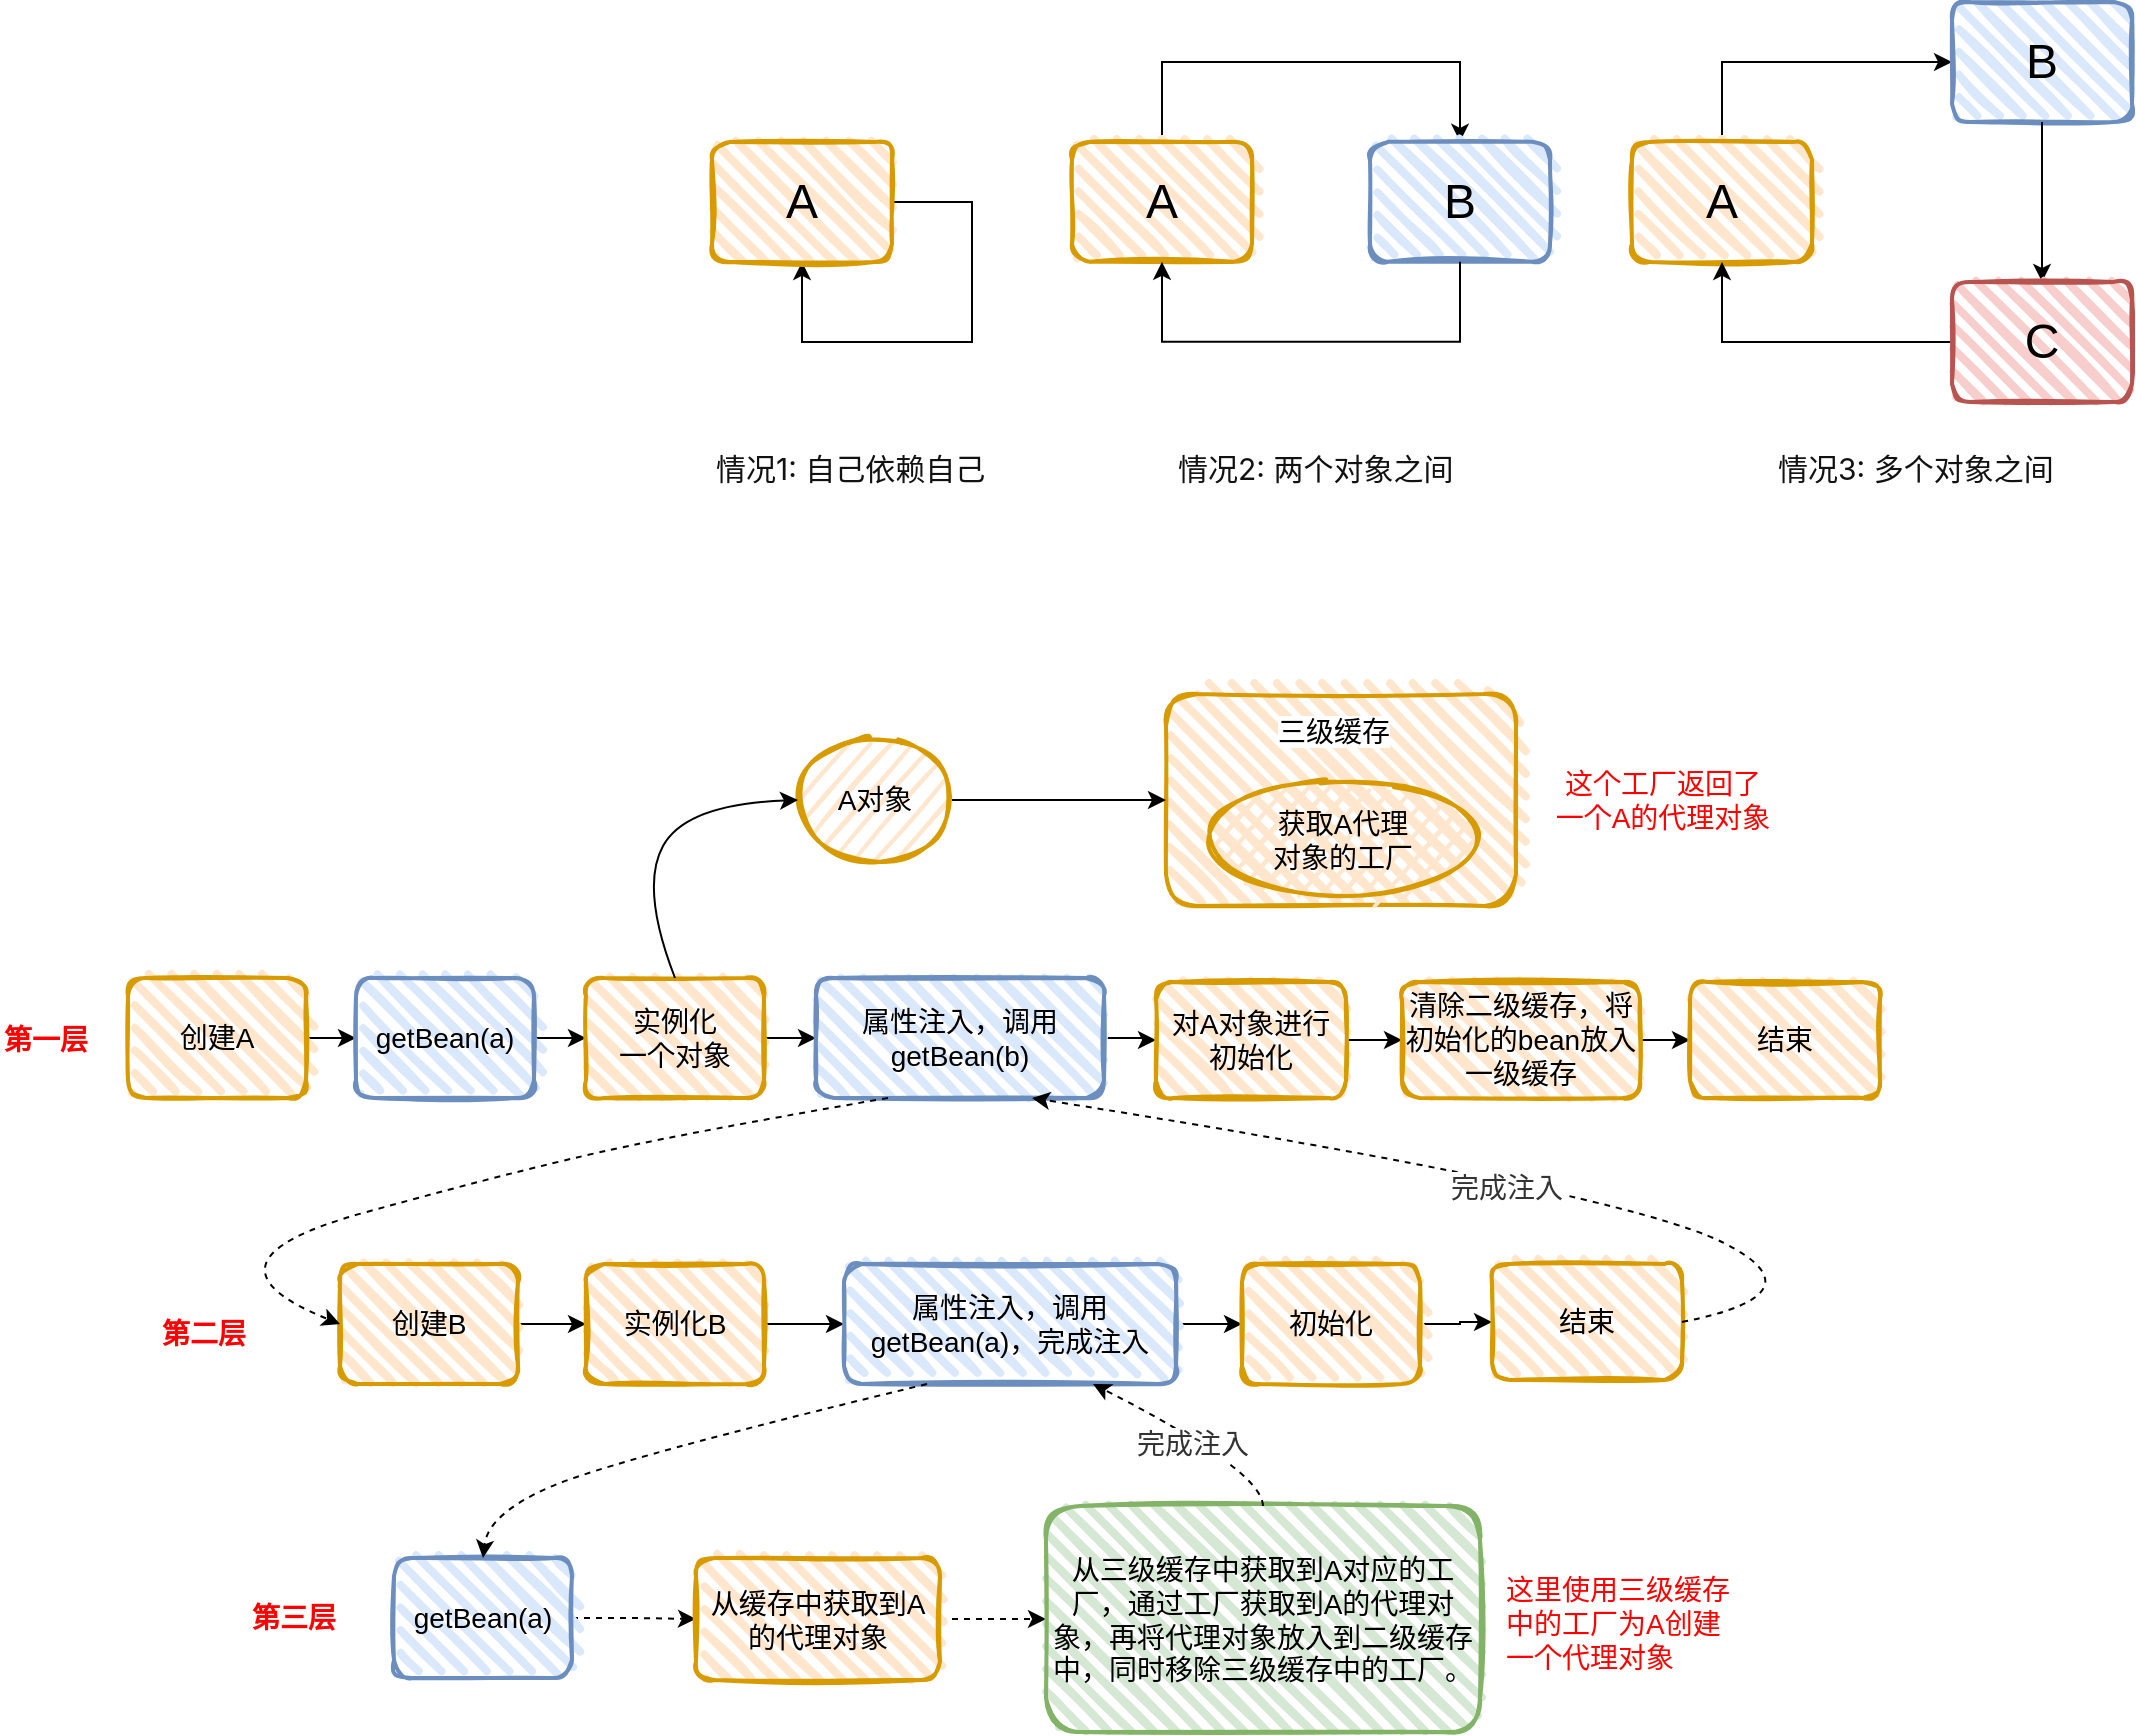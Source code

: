 <mxfile version="20.2.3" type="github">
  <diagram id="PN2r7i_gPheXsa0iSZiF" name="第 1 页">
    <mxGraphModel dx="1758" dy="732" grid="0" gridSize="10" guides="1" tooltips="1" connect="1" arrows="1" fold="1" page="0" pageScale="1" pageWidth="827" pageHeight="1169" math="0" shadow="0">
      <root>
        <mxCell id="0" />
        <mxCell id="1" parent="0" />
        <mxCell id="Nwbhyj16qawaemDovWx5-5" style="edgeStyle=orthogonalEdgeStyle;rounded=0;orthogonalLoop=1;jettySize=auto;html=1;fontSize=24;exitX=0.5;exitY=0;exitDx=0;exitDy=0;entryX=0.5;entryY=0;entryDx=0;entryDy=0;strokeWidth=1;" edge="1" parent="1" source="Nwbhyj16qawaemDovWx5-2" target="Nwbhyj16qawaemDovWx5-4">
          <mxGeometry relative="1" as="geometry">
            <mxPoint x="489" y="120.92" as="targetPoint" />
            <Array as="points">
              <mxPoint x="284" y="81" />
              <mxPoint x="433" y="81" />
            </Array>
          </mxGeometry>
        </mxCell>
        <mxCell id="Nwbhyj16qawaemDovWx5-2" value="&lt;font style=&quot;font-size: 24px;&quot;&gt;A&lt;/font&gt;" style="rounded=1;whiteSpace=wrap;html=1;strokeWidth=2;fillWeight=4;hachureGap=8;hachureAngle=45;fillColor=#ffe6cc;sketch=1;strokeColor=#d79b00;" vertex="1" parent="1">
          <mxGeometry x="239" y="120.92" width="90" height="60" as="geometry" />
        </mxCell>
        <mxCell id="Nwbhyj16qawaemDovWx5-4" value="&lt;font style=&quot;font-size: 24px;&quot;&gt;B&lt;/font&gt;" style="rounded=1;whiteSpace=wrap;html=1;strokeWidth=2;fillWeight=4;hachureGap=8;hachureAngle=45;fillColor=#dae8fc;sketch=1;strokeColor=#6c8ebf;" vertex="1" parent="1">
          <mxGeometry x="388" y="120.92" width="90" height="60" as="geometry" />
        </mxCell>
        <mxCell id="Nwbhyj16qawaemDovWx5-7" value="" style="edgeStyle=elbowEdgeStyle;elbow=vertical;endArrow=classic;html=1;rounded=0;fontSize=24;entryX=0.5;entryY=1;entryDx=0;entryDy=0;exitX=0.5;exitY=1;exitDx=0;exitDy=0;strokeWidth=1;" edge="1" parent="1" source="Nwbhyj16qawaemDovWx5-4" target="Nwbhyj16qawaemDovWx5-2">
          <mxGeometry width="50" height="50" relative="1" as="geometry">
            <mxPoint x="489" y="180.92" as="sourcePoint" />
            <mxPoint x="499" y="350.92" as="targetPoint" />
            <Array as="points">
              <mxPoint x="359" y="220.92" />
            </Array>
          </mxGeometry>
        </mxCell>
        <mxCell id="Nwbhyj16qawaemDovWx5-15" style="edgeStyle=orthogonalEdgeStyle;rounded=0;orthogonalLoop=1;jettySize=auto;html=1;fontSize=24;entryX=0.5;entryY=1;entryDx=0;entryDy=0;exitX=1;exitY=0.5;exitDx=0;exitDy=0;strokeWidth=1;" edge="1" parent="1" source="Nwbhyj16qawaemDovWx5-8" target="Nwbhyj16qawaemDovWx5-8">
          <mxGeometry relative="1" as="geometry">
            <mxPoint x="219" y="230.97" as="targetPoint" />
            <Array as="points">
              <mxPoint x="189" y="150.97" />
              <mxPoint x="189" y="220.97" />
              <mxPoint x="104" y="220.97" />
            </Array>
          </mxGeometry>
        </mxCell>
        <mxCell id="Nwbhyj16qawaemDovWx5-8" value="&lt;font style=&quot;font-size: 24px;&quot;&gt;A&lt;/font&gt;" style="rounded=1;whiteSpace=wrap;html=1;strokeWidth=2;fillWeight=4;hachureGap=8;hachureAngle=45;fillColor=#ffe6cc;sketch=1;strokeColor=#d79b00;" vertex="1" parent="1">
          <mxGeometry x="59" y="120.97" width="90" height="60" as="geometry" />
        </mxCell>
        <mxCell id="Nwbhyj16qawaemDovWx5-9" style="edgeStyle=orthogonalEdgeStyle;rounded=0;orthogonalLoop=1;jettySize=auto;html=1;fontSize=24;exitX=0.5;exitY=0;exitDx=0;exitDy=0;entryX=0;entryY=0.5;entryDx=0;entryDy=0;strokeWidth=1;" edge="1" parent="1" source="Nwbhyj16qawaemDovWx5-10" target="Nwbhyj16qawaemDovWx5-11">
          <mxGeometry relative="1" as="geometry">
            <mxPoint x="763" y="120.95" as="targetPoint" />
            <Array as="points">
              <mxPoint x="564" y="81" />
            </Array>
          </mxGeometry>
        </mxCell>
        <mxCell id="Nwbhyj16qawaemDovWx5-10" value="&lt;font style=&quot;font-size: 24px;&quot;&gt;A&lt;/font&gt;" style="rounded=1;whiteSpace=wrap;html=1;strokeWidth=2;fillWeight=4;hachureGap=8;hachureAngle=45;fillColor=#ffe6cc;sketch=1;strokeColor=#d79b00;" vertex="1" parent="1">
          <mxGeometry x="519" y="120.95" width="90" height="60" as="geometry" />
        </mxCell>
        <mxCell id="Nwbhyj16qawaemDovWx5-11" value="&lt;font style=&quot;font-size: 24px;&quot;&gt;B&lt;/font&gt;" style="rounded=1;whiteSpace=wrap;html=1;strokeWidth=2;fillWeight=4;hachureGap=8;hachureAngle=45;fillColor=#dae8fc;sketch=1;strokeColor=#6c8ebf;" vertex="1" parent="1">
          <mxGeometry x="679" y="51.0" width="90" height="60" as="geometry" />
        </mxCell>
        <mxCell id="Nwbhyj16qawaemDovWx5-12" value="" style="edgeStyle=elbowEdgeStyle;elbow=vertical;endArrow=classic;html=1;rounded=0;fontSize=24;entryX=0.5;entryY=1;entryDx=0;entryDy=0;exitX=0;exitY=0.5;exitDx=0;exitDy=0;" edge="1" parent="1" source="Nwbhyj16qawaemDovWx5-13" target="Nwbhyj16qawaemDovWx5-10">
          <mxGeometry width="50" height="50" relative="1" as="geometry">
            <mxPoint x="763" y="180.95" as="sourcePoint" />
            <mxPoint x="773" y="350.95" as="targetPoint" />
            <Array as="points">
              <mxPoint x="633" y="220.95" />
            </Array>
          </mxGeometry>
        </mxCell>
        <mxCell id="Nwbhyj16qawaemDovWx5-14" value="" style="edgeStyle=orthogonalEdgeStyle;rounded=0;orthogonalLoop=1;jettySize=auto;html=1;fontSize=24;startArrow=classic;startFill=1;endArrow=none;endFill=0;" edge="1" parent="1" source="Nwbhyj16qawaemDovWx5-13" target="Nwbhyj16qawaemDovWx5-11">
          <mxGeometry relative="1" as="geometry" />
        </mxCell>
        <mxCell id="Nwbhyj16qawaemDovWx5-13" value="&lt;font style=&quot;font-size: 24px;&quot;&gt;C&lt;/font&gt;" style="rounded=1;whiteSpace=wrap;html=1;strokeWidth=2;fillWeight=4;hachureGap=8;hachureAngle=45;fillColor=#f8cecc;sketch=1;strokeColor=#b85450;" vertex="1" parent="1">
          <mxGeometry x="679" y="190.95" width="90" height="60" as="geometry" />
        </mxCell>
        <mxCell id="Nwbhyj16qawaemDovWx5-16" value="&lt;span style=&quot;color: rgb(18, 18, 18); font-family: -apple-system, &amp;quot;system-ui&amp;quot;, &amp;quot;Helvetica Neue&amp;quot;, &amp;quot;PingFang SC&amp;quot;, &amp;quot;Microsoft YaHei&amp;quot;, &amp;quot;Source Han Sans SC&amp;quot;, &amp;quot;Noto Sans CJK SC&amp;quot;, &amp;quot;WenQuanYi Micro Hei&amp;quot;, sans-serif; font-size: 15px; font-style: normal; font-variant-ligatures: normal; font-variant-caps: normal; font-weight: 400; letter-spacing: normal; orphans: 2; text-align: start; text-indent: 0px; text-transform: none; widows: 2; word-spacing: 0px; -webkit-text-stroke-width: 0px; background-color: rgb(255, 255, 255); text-decoration-thickness: initial; text-decoration-style: initial; text-decoration-color: initial; float: none; display: inline !important;&quot;&gt;情况1: 自己依赖自己&lt;/span&gt;" style="text;whiteSpace=wrap;html=1;fontSize=24;" vertex="1" parent="1">
          <mxGeometry x="59" y="261.02" width="160" height="50" as="geometry" />
        </mxCell>
        <mxCell id="Nwbhyj16qawaemDovWx5-17" value="&lt;span style=&quot;color: rgb(18, 18, 18); font-family: -apple-system, &amp;quot;system-ui&amp;quot;, &amp;quot;Helvetica Neue&amp;quot;, &amp;quot;PingFang SC&amp;quot;, &amp;quot;Microsoft YaHei&amp;quot;, &amp;quot;Source Han Sans SC&amp;quot;, &amp;quot;Noto Sans CJK SC&amp;quot;, &amp;quot;WenQuanYi Micro Hei&amp;quot;, sans-serif; font-size: 15px; background-color: rgb(255, 255, 255);&quot;&gt;情况2:&amp;nbsp;&lt;/span&gt;&lt;span style=&quot;color: rgb(18, 18, 18); font-family: -apple-system, &amp;quot;system-ui&amp;quot;, &amp;quot;Helvetica Neue&amp;quot;, &amp;quot;PingFang SC&amp;quot;, &amp;quot;Microsoft YaHei&amp;quot;, &amp;quot;Source Han Sans SC&amp;quot;, &amp;quot;Noto Sans CJK SC&amp;quot;, &amp;quot;WenQuanYi Micro Hei&amp;quot;, sans-serif; font-size: 15px; background-color: rgb(255, 255, 255);&quot;&gt;两个对象之间&lt;/span&gt;" style="text;whiteSpace=wrap;html=1;fontSize=24;" vertex="1" parent="1">
          <mxGeometry x="290" y="261.02" width="180" height="50" as="geometry" />
        </mxCell>
        <mxCell id="Nwbhyj16qawaemDovWx5-18" value="&lt;span style=&quot;color: rgb(18, 18, 18); font-family: -apple-system, &amp;quot;system-ui&amp;quot;, &amp;quot;Helvetica Neue&amp;quot;, &amp;quot;PingFang SC&amp;quot;, &amp;quot;Microsoft YaHei&amp;quot;, &amp;quot;Source Han Sans SC&amp;quot;, &amp;quot;Noto Sans CJK SC&amp;quot;, &amp;quot;WenQuanYi Micro Hei&amp;quot;, sans-serif; font-size: 15px; background-color: rgb(255, 255, 255);&quot;&gt;情况3:&amp;nbsp;&lt;/span&gt;&lt;span style=&quot;color: rgb(18, 18, 18); font-family: -apple-system, &amp;quot;system-ui&amp;quot;, &amp;quot;Helvetica Neue&amp;quot;, &amp;quot;PingFang SC&amp;quot;, &amp;quot;Microsoft YaHei&amp;quot;, &amp;quot;Source Han Sans SC&amp;quot;, &amp;quot;Noto Sans CJK SC&amp;quot;, &amp;quot;WenQuanYi Micro Hei&amp;quot;, sans-serif; font-size: 15px; background-color: rgb(255, 255, 255);&quot;&gt;多个对象之间&lt;/span&gt;" style="text;whiteSpace=wrap;html=1;fontSize=24;" vertex="1" parent="1">
          <mxGeometry x="590" y="261.02" width="171" height="50" as="geometry" />
        </mxCell>
        <mxCell id="Nwbhyj16qawaemDovWx5-36" value="" style="edgeStyle=orthogonalEdgeStyle;rounded=0;orthogonalLoop=1;jettySize=auto;html=1;fontSize=14;startArrow=none;startFill=0;endArrow=classic;endFill=1;strokeWidth=1;" edge="1" parent="1" source="Nwbhyj16qawaemDovWx5-19" target="Nwbhyj16qawaemDovWx5-20">
          <mxGeometry relative="1" as="geometry" />
        </mxCell>
        <mxCell id="Nwbhyj16qawaemDovWx5-19" value="&lt;font style=&quot;font-size: 14px;&quot;&gt;创建A&lt;/font&gt;" style="rounded=1;whiteSpace=wrap;html=1;strokeWidth=2;fillWeight=4;hachureGap=8;hachureAngle=45;fillColor=#ffe6cc;sketch=1;strokeColor=#d79b00;" vertex="1" parent="1">
          <mxGeometry x="-233" y="539" width="89" height="60" as="geometry" />
        </mxCell>
        <mxCell id="Nwbhyj16qawaemDovWx5-37" value="" style="edgeStyle=orthogonalEdgeStyle;rounded=0;orthogonalLoop=1;jettySize=auto;html=1;fontSize=14;startArrow=none;startFill=0;endArrow=classic;endFill=1;strokeWidth=1;" edge="1" parent="1" source="Nwbhyj16qawaemDovWx5-20" target="Nwbhyj16qawaemDovWx5-21">
          <mxGeometry relative="1" as="geometry" />
        </mxCell>
        <mxCell id="Nwbhyj16qawaemDovWx5-20" value="&lt;span style=&quot;font-size: 14px;&quot;&gt;getBean(a)&lt;/span&gt;" style="rounded=1;whiteSpace=wrap;html=1;strokeWidth=2;fillWeight=4;hachureGap=8;hachureAngle=45;fillColor=#dae8fc;sketch=1;strokeColor=#6c8ebf;" vertex="1" parent="1">
          <mxGeometry x="-119" y="539" width="89" height="60" as="geometry" />
        </mxCell>
        <mxCell id="Nwbhyj16qawaemDovWx5-38" value="" style="edgeStyle=orthogonalEdgeStyle;rounded=0;orthogonalLoop=1;jettySize=auto;html=1;fontSize=14;startArrow=none;startFill=0;endArrow=classic;endFill=1;strokeWidth=1;" edge="1" parent="1" source="Nwbhyj16qawaemDovWx5-21" target="Nwbhyj16qawaemDovWx5-22">
          <mxGeometry relative="1" as="geometry" />
        </mxCell>
        <mxCell id="Nwbhyj16qawaemDovWx5-21" value="&lt;span style=&quot;font-size: 14px;&quot;&gt;实例化&lt;br&gt;一个对象&lt;/span&gt;" style="rounded=1;whiteSpace=wrap;html=1;strokeWidth=2;fillWeight=4;hachureGap=8;hachureAngle=45;fillColor=#ffe6cc;sketch=1;strokeColor=#d79b00;" vertex="1" parent="1">
          <mxGeometry x="-4" y="539" width="89" height="60" as="geometry" />
        </mxCell>
        <mxCell id="Nwbhyj16qawaemDovWx5-39" value="" style="edgeStyle=orthogonalEdgeStyle;rounded=0;orthogonalLoop=1;jettySize=auto;html=1;fontSize=14;startArrow=none;startFill=0;endArrow=classic;endFill=1;strokeWidth=1;" edge="1" parent="1" source="Nwbhyj16qawaemDovWx5-22" target="Nwbhyj16qawaemDovWx5-23">
          <mxGeometry relative="1" as="geometry" />
        </mxCell>
        <mxCell id="Nwbhyj16qawaemDovWx5-22" value="&lt;span style=&quot;font-size: 14px;&quot;&gt;属性注入，调用getBean(b)&lt;/span&gt;" style="rounded=1;whiteSpace=wrap;html=1;strokeWidth=2;fillWeight=4;hachureGap=8;hachureAngle=45;fillColor=#dae8fc;sketch=1;strokeColor=#6c8ebf;" vertex="1" parent="1">
          <mxGeometry x="111" y="539" width="144" height="60" as="geometry" />
        </mxCell>
        <mxCell id="Nwbhyj16qawaemDovWx5-40" value="" style="edgeStyle=orthogonalEdgeStyle;rounded=0;orthogonalLoop=1;jettySize=auto;html=1;fontSize=14;startArrow=none;startFill=0;endArrow=classic;endFill=1;strokeWidth=1;" edge="1" parent="1" source="Nwbhyj16qawaemDovWx5-23" target="Nwbhyj16qawaemDovWx5-24">
          <mxGeometry relative="1" as="geometry" />
        </mxCell>
        <mxCell id="Nwbhyj16qawaemDovWx5-23" value="&lt;span style=&quot;font-size: 14px;&quot;&gt;对A对象进行初始化&lt;/span&gt;" style="rounded=1;whiteSpace=wrap;html=1;strokeWidth=2;fillWeight=4;hachureGap=8;hachureAngle=45;fillColor=#ffe6cc;sketch=1;strokeColor=#d79b00;" vertex="1" parent="1">
          <mxGeometry x="281" y="541" width="95" height="58" as="geometry" />
        </mxCell>
        <mxCell id="Nwbhyj16qawaemDovWx5-41" value="" style="edgeStyle=orthogonalEdgeStyle;rounded=0;orthogonalLoop=1;jettySize=auto;html=1;fontSize=14;startArrow=none;startFill=0;endArrow=classic;endFill=1;strokeWidth=1;" edge="1" parent="1" source="Nwbhyj16qawaemDovWx5-24" target="Nwbhyj16qawaemDovWx5-25">
          <mxGeometry relative="1" as="geometry" />
        </mxCell>
        <mxCell id="Nwbhyj16qawaemDovWx5-24" value="&lt;span style=&quot;font-size: 14px;&quot;&gt;清除二级缓存，将初始化的bean放入一级缓存&lt;/span&gt;" style="rounded=1;whiteSpace=wrap;html=1;strokeWidth=2;fillWeight=4;hachureGap=8;hachureAngle=45;fillColor=#ffe6cc;sketch=1;strokeColor=#d79b00;" vertex="1" parent="1">
          <mxGeometry x="404" y="541" width="119" height="58" as="geometry" />
        </mxCell>
        <mxCell id="Nwbhyj16qawaemDovWx5-25" value="&lt;span style=&quot;font-size: 14px;&quot;&gt;结束&lt;/span&gt;" style="rounded=1;whiteSpace=wrap;html=1;strokeWidth=2;fillWeight=4;hachureGap=8;hachureAngle=45;fillColor=#ffe6cc;sketch=1;strokeColor=#d79b00;" vertex="1" parent="1">
          <mxGeometry x="548" y="541" width="95" height="58" as="geometry" />
        </mxCell>
        <mxCell id="Nwbhyj16qawaemDovWx5-29" value="" style="rounded=1;whiteSpace=wrap;html=1;strokeWidth=2;fillWeight=4;hachureGap=8;hachureAngle=45;fillColor=#ffe6cc;sketch=1;strokeColor=#d79b00;" vertex="1" parent="1">
          <mxGeometry x="286" y="397" width="175" height="106" as="geometry" />
        </mxCell>
        <mxCell id="Nwbhyj16qawaemDovWx5-34" style="edgeStyle=orthogonalEdgeStyle;rounded=0;orthogonalLoop=1;jettySize=auto;html=1;entryX=0;entryY=0.5;entryDx=0;entryDy=0;fontSize=14;startArrow=none;startFill=0;endArrow=classic;endFill=1;strokeWidth=1;" edge="1" parent="1" source="Nwbhyj16qawaemDovWx5-30" target="Nwbhyj16qawaemDovWx5-29">
          <mxGeometry relative="1" as="geometry" />
        </mxCell>
        <mxCell id="Nwbhyj16qawaemDovWx5-30" value="A对象" style="ellipse;whiteSpace=wrap;html=1;strokeWidth=2;fillWeight=2;hachureGap=8;fillColor=#ffe6cc;fillStyle=dots;sketch=1;fontSize=14;strokeColor=#d79b00;" vertex="1" parent="1">
          <mxGeometry x="102" y="420" width="77" height="60" as="geometry" />
        </mxCell>
        <mxCell id="Nwbhyj16qawaemDovWx5-31" value="获取A代理&lt;br&gt;对象的工厂" style="ellipse;whiteSpace=wrap;html=1;strokeWidth=2;fillWeight=2;hachureGap=8;fillColor=#ffe6cc;fillStyle=dots;sketch=1;fontSize=14;strokeColor=#d79b00;" vertex="1" parent="1">
          <mxGeometry x="306" y="442" width="137" height="55" as="geometry" />
        </mxCell>
        <mxCell id="Nwbhyj16qawaemDovWx5-32" value="&lt;span style=&quot;color: rgb(0, 0, 0); font-family: Helvetica; font-size: 14px; font-style: normal; font-variant-ligatures: normal; font-variant-caps: normal; font-weight: 400; letter-spacing: normal; orphans: 2; text-align: center; text-indent: 0px; text-transform: none; widows: 2; word-spacing: 0px; -webkit-text-stroke-width: 0px; background-color: rgb(255, 255, 255); text-decoration-thickness: initial; text-decoration-style: initial; text-decoration-color: initial; float: none; display: inline !important;&quot;&gt;三级缓存&lt;/span&gt;" style="text;whiteSpace=wrap;html=1;fontSize=14;" vertex="1" parent="1">
          <mxGeometry x="339.501" y="400.999" width="65" height="39" as="geometry" />
        </mxCell>
        <mxCell id="Nwbhyj16qawaemDovWx5-35" value="" style="curved=1;endArrow=classic;html=1;rounded=0;fontSize=14;strokeWidth=1;exitX=0.5;exitY=0;exitDx=0;exitDy=0;entryX=0;entryY=0.5;entryDx=0;entryDy=0;" edge="1" parent="1" source="Nwbhyj16qawaemDovWx5-21" target="Nwbhyj16qawaemDovWx5-30">
          <mxGeometry width="50" height="50" relative="1" as="geometry">
            <mxPoint x="32" y="481" as="sourcePoint" />
            <mxPoint x="82" y="431" as="targetPoint" />
            <Array as="points">
              <mxPoint x="23" y="494" />
              <mxPoint x="46" y="452" />
            </Array>
          </mxGeometry>
        </mxCell>
        <mxCell id="Nwbhyj16qawaemDovWx5-49" value="" style="edgeStyle=orthogonalEdgeStyle;rounded=0;orthogonalLoop=1;jettySize=auto;html=1;fontSize=14;startArrow=none;startFill=0;endArrow=classic;endFill=1;strokeWidth=1;" edge="1" parent="1" source="Nwbhyj16qawaemDovWx5-42" target="Nwbhyj16qawaemDovWx5-45">
          <mxGeometry relative="1" as="geometry" />
        </mxCell>
        <mxCell id="Nwbhyj16qawaemDovWx5-42" value="&lt;font style=&quot;font-size: 14px;&quot;&gt;创建B&lt;/font&gt;" style="rounded=1;whiteSpace=wrap;html=1;strokeWidth=2;fillWeight=4;hachureGap=8;hachureAngle=45;fillColor=#ffe6cc;sketch=1;strokeColor=#d79b00;" vertex="1" parent="1">
          <mxGeometry x="-127" y="682" width="89" height="60" as="geometry" />
        </mxCell>
        <mxCell id="Nwbhyj16qawaemDovWx5-50" value="" style="edgeStyle=orthogonalEdgeStyle;rounded=0;orthogonalLoop=1;jettySize=auto;html=1;fontSize=14;startArrow=none;startFill=0;endArrow=classic;endFill=1;strokeWidth=1;" edge="1" parent="1" source="Nwbhyj16qawaemDovWx5-45" target="Nwbhyj16qawaemDovWx5-46">
          <mxGeometry relative="1" as="geometry" />
        </mxCell>
        <mxCell id="Nwbhyj16qawaemDovWx5-45" value="&lt;font style=&quot;font-size: 14px;&quot;&gt;实例化B&lt;/font&gt;" style="rounded=1;whiteSpace=wrap;html=1;strokeWidth=2;fillWeight=4;hachureGap=8;hachureAngle=45;fillColor=#ffe6cc;sketch=1;strokeColor=#d79b00;" vertex="1" parent="1">
          <mxGeometry x="-4" y="682" width="89" height="60" as="geometry" />
        </mxCell>
        <mxCell id="Nwbhyj16qawaemDovWx5-51" value="" style="edgeStyle=orthogonalEdgeStyle;rounded=0;orthogonalLoop=1;jettySize=auto;html=1;fontSize=14;startArrow=none;startFill=0;endArrow=classic;endFill=1;strokeWidth=1;" edge="1" parent="1" source="Nwbhyj16qawaemDovWx5-46" target="Nwbhyj16qawaemDovWx5-47">
          <mxGeometry relative="1" as="geometry" />
        </mxCell>
        <mxCell id="Nwbhyj16qawaemDovWx5-46" value="&lt;font style=&quot;font-size: 14px;&quot;&gt;属性注入，调用getBean(a)，完成注入&lt;/font&gt;" style="rounded=1;whiteSpace=wrap;html=1;strokeWidth=2;fillWeight=4;hachureGap=8;hachureAngle=45;fillColor=#dae8fc;sketch=1;strokeColor=#6c8ebf;" vertex="1" parent="1">
          <mxGeometry x="125" y="682" width="166" height="60" as="geometry" />
        </mxCell>
        <mxCell id="Nwbhyj16qawaemDovWx5-52" value="" style="edgeStyle=orthogonalEdgeStyle;rounded=0;orthogonalLoop=1;jettySize=auto;html=1;fontSize=14;startArrow=none;startFill=0;endArrow=classic;endFill=1;strokeWidth=1;" edge="1" parent="1" source="Nwbhyj16qawaemDovWx5-47" target="Nwbhyj16qawaemDovWx5-48">
          <mxGeometry relative="1" as="geometry" />
        </mxCell>
        <mxCell id="Nwbhyj16qawaemDovWx5-47" value="&lt;font style=&quot;font-size: 14px;&quot;&gt;初始化&lt;/font&gt;" style="rounded=1;whiteSpace=wrap;html=1;strokeWidth=2;fillWeight=4;hachureGap=8;hachureAngle=45;fillColor=#ffe6cc;sketch=1;strokeColor=#d79b00;" vertex="1" parent="1">
          <mxGeometry x="324" y="682" width="89" height="60" as="geometry" />
        </mxCell>
        <mxCell id="Nwbhyj16qawaemDovWx5-48" value="&lt;span style=&quot;font-size: 14px;&quot;&gt;结束&lt;/span&gt;" style="rounded=1;whiteSpace=wrap;html=1;strokeWidth=2;fillWeight=4;hachureGap=8;hachureAngle=45;fillColor=#ffe6cc;sketch=1;strokeColor=#d79b00;" vertex="1" parent="1">
          <mxGeometry x="449" y="682" width="95" height="58" as="geometry" />
        </mxCell>
        <mxCell id="Nwbhyj16qawaemDovWx5-54" value="" style="curved=1;endArrow=classic;html=1;rounded=0;fontSize=14;strokeWidth=1;entryX=0;entryY=0.5;entryDx=0;entryDy=0;exitX=0.25;exitY=1;exitDx=0;exitDy=0;dashed=1;" edge="1" parent="1" source="Nwbhyj16qawaemDovWx5-22" target="Nwbhyj16qawaemDovWx5-42">
          <mxGeometry width="50" height="50" relative="1" as="geometry">
            <mxPoint x="205" y="647" as="sourcePoint" />
            <mxPoint x="121" y="616" as="targetPoint" />
            <Array as="points">
              <mxPoint x="71" y="612" />
              <mxPoint x="-27" y="632" />
              <mxPoint x="-204" y="681" />
            </Array>
          </mxGeometry>
        </mxCell>
        <mxCell id="Nwbhyj16qawaemDovWx5-55" value="" style="curved=1;endArrow=classic;html=1;rounded=0;dashed=1;fontSize=14;strokeWidth=1;exitX=1;exitY=0.5;exitDx=0;exitDy=0;entryX=0.75;entryY=1;entryDx=0;entryDy=0;" edge="1" parent="1" source="Nwbhyj16qawaemDovWx5-48" target="Nwbhyj16qawaemDovWx5-22">
          <mxGeometry width="50" height="50" relative="1" as="geometry">
            <mxPoint x="637" y="728" as="sourcePoint" />
            <mxPoint x="687" y="678" as="targetPoint" />
            <Array as="points">
              <mxPoint x="615" y="697" />
              <mxPoint x="515" y="646" />
            </Array>
          </mxGeometry>
        </mxCell>
        <mxCell id="Nwbhyj16qawaemDovWx5-64" value="&lt;font color=&quot;#333333&quot;&gt;完成注入&lt;/font&gt;" style="edgeLabel;html=1;align=center;verticalAlign=middle;resizable=0;points=[];fontSize=14;fontColor=#FF0000;" vertex="1" connectable="0" parent="Nwbhyj16qawaemDovWx5-55">
          <mxGeometry x="0.003" y="7" relative="1" as="geometry">
            <mxPoint as="offset" />
          </mxGeometry>
        </mxCell>
        <mxCell id="Nwbhyj16qawaemDovWx5-59" value="" style="edgeStyle=orthogonalEdgeStyle;rounded=0;orthogonalLoop=1;jettySize=auto;html=1;dashed=1;fontSize=14;startArrow=none;startFill=0;endArrow=classic;endFill=1;strokeWidth=1;" edge="1" parent="1" source="Nwbhyj16qawaemDovWx5-56" target="Nwbhyj16qawaemDovWx5-57">
          <mxGeometry relative="1" as="geometry" />
        </mxCell>
        <mxCell id="Nwbhyj16qawaemDovWx5-56" value="&lt;span style=&quot;font-size: 14px;&quot;&gt;getBean(a)&lt;/span&gt;" style="rounded=1;whiteSpace=wrap;html=1;strokeWidth=2;fillWeight=4;hachureGap=8;hachureAngle=45;fillColor=#dae8fc;sketch=1;strokeColor=#6c8ebf;" vertex="1" parent="1">
          <mxGeometry x="-100" y="829" width="89" height="60" as="geometry" />
        </mxCell>
        <mxCell id="Nwbhyj16qawaemDovWx5-60" value="" style="edgeStyle=orthogonalEdgeStyle;rounded=0;orthogonalLoop=1;jettySize=auto;html=1;dashed=1;fontSize=14;startArrow=none;startFill=0;endArrow=classic;endFill=1;strokeWidth=1;" edge="1" parent="1" source="Nwbhyj16qawaemDovWx5-57" target="Nwbhyj16qawaemDovWx5-58">
          <mxGeometry relative="1" as="geometry" />
        </mxCell>
        <mxCell id="Nwbhyj16qawaemDovWx5-57" value="&lt;span style=&quot;font-size: 14px;&quot;&gt;从缓存中获取到A的代理对象&lt;/span&gt;" style="rounded=1;whiteSpace=wrap;html=1;strokeWidth=2;fillWeight=4;hachureGap=8;hachureAngle=45;fillColor=#ffe6cc;sketch=1;strokeColor=#d79b00;" vertex="1" parent="1">
          <mxGeometry x="51" y="829" width="122" height="61" as="geometry" />
        </mxCell>
        <mxCell id="Nwbhyj16qawaemDovWx5-58" value="&lt;span style=&quot;font-size: 14px;&quot;&gt;从三级缓存中获取到A对应的工厂，通过工厂获取到A的代理对象，再将代理对象放入到二级缓存中，同时移除三级缓存中的工厂。&lt;/span&gt;" style="rounded=1;whiteSpace=wrap;html=1;strokeWidth=2;fillWeight=4;hachureGap=8;hachureAngle=45;fillColor=#d5e8d4;sketch=1;strokeColor=#82b366;" vertex="1" parent="1">
          <mxGeometry x="226" y="803" width="217" height="113" as="geometry" />
        </mxCell>
        <mxCell id="Nwbhyj16qawaemDovWx5-61" value="" style="curved=1;endArrow=classic;html=1;rounded=0;fontSize=14;strokeWidth=1;entryX=0.5;entryY=0;entryDx=0;entryDy=0;exitX=0.25;exitY=1;exitDx=0;exitDy=0;dashed=1;" edge="1" parent="1" source="Nwbhyj16qawaemDovWx5-46" target="Nwbhyj16qawaemDovWx5-56">
          <mxGeometry width="50" height="50" relative="1" as="geometry">
            <mxPoint x="85" y="767" as="sourcePoint" />
            <mxPoint x="-189" y="880" as="targetPoint" />
            <Array as="points">
              <mxPoint x="9" y="780" />
              <mxPoint x="-53" y="807" />
            </Array>
          </mxGeometry>
        </mxCell>
        <mxCell id="Nwbhyj16qawaemDovWx5-62" value="" style="curved=1;endArrow=classic;html=1;rounded=0;dashed=1;fontSize=14;strokeWidth=1;exitX=0.5;exitY=0;exitDx=0;exitDy=0;entryX=0.75;entryY=1;entryDx=0;entryDy=0;" edge="1" parent="1" source="Nwbhyj16qawaemDovWx5-58" target="Nwbhyj16qawaemDovWx5-46">
          <mxGeometry width="50" height="50" relative="1" as="geometry">
            <mxPoint x="564" y="800" as="sourcePoint" />
            <mxPoint x="614" y="750" as="targetPoint" />
            <Array as="points">
              <mxPoint x="334" y="785" />
            </Array>
          </mxGeometry>
        </mxCell>
        <mxCell id="Nwbhyj16qawaemDovWx5-65" value="完成注入" style="edgeLabel;html=1;align=center;verticalAlign=middle;resizable=0;points=[];fontSize=14;fontColor=#333333;" vertex="1" connectable="0" parent="Nwbhyj16qawaemDovWx5-62">
          <mxGeometry x="-0.024" y="4" relative="1" as="geometry">
            <mxPoint as="offset" />
          </mxGeometry>
        </mxCell>
        <mxCell id="Nwbhyj16qawaemDovWx5-63" value="&lt;span style=&quot;font-family: Helvetica; font-size: 14px; font-style: normal; font-variant-ligatures: normal; font-variant-caps: normal; letter-spacing: normal; orphans: 2; text-align: center; text-indent: 0px; text-transform: none; widows: 2; word-spacing: 0px; -webkit-text-stroke-width: 0px; background-color: rgb(255, 255, 255); text-decoration-thickness: initial; text-decoration-style: initial; text-decoration-color: initial; float: none; display: inline !important;&quot;&gt;&lt;font color=&quot;#ff0000&quot;&gt;这里使用三级缓存中的工厂为A创建一个代理对象&lt;/font&gt;&lt;/span&gt;" style="text;whiteSpace=wrap;html=1;fontSize=14;" vertex="1" parent="1">
          <mxGeometry x="454" y="830" width="121.33" height="65.24" as="geometry" />
        </mxCell>
        <mxCell id="Nwbhyj16qawaemDovWx5-66" value="&lt;div style=&quot;text-align: center;&quot;&gt;&lt;span style=&quot;background-color: initial;&quot;&gt;&lt;b style=&quot;&quot;&gt;&lt;font color=&quot;#ff0000&quot;&gt;第一层&lt;/font&gt;&lt;/b&gt;&lt;/span&gt;&lt;/div&gt;" style="text;whiteSpace=wrap;html=1;fontSize=14;fontColor=#333333;" vertex="1" parent="1">
          <mxGeometry x="-297" y="554.5" width="54" height="31" as="geometry" />
        </mxCell>
        <mxCell id="Nwbhyj16qawaemDovWx5-67" value="&lt;div style=&quot;text-align: center;&quot;&gt;&lt;span style=&quot;background-color: initial;&quot;&gt;&lt;b style=&quot;&quot;&gt;&lt;font color=&quot;#ff0000&quot;&gt;第二层&lt;/font&gt;&lt;/b&gt;&lt;/span&gt;&lt;/div&gt;" style="text;whiteSpace=wrap;html=1;fontSize=14;fontColor=#333333;" vertex="1" parent="1">
          <mxGeometry x="-218" y="702" width="54" height="31" as="geometry" />
        </mxCell>
        <mxCell id="Nwbhyj16qawaemDovWx5-68" value="&lt;div style=&quot;text-align: center;&quot;&gt;&lt;span style=&quot;background-color: initial;&quot;&gt;&lt;b style=&quot;&quot;&gt;&lt;font color=&quot;#ff0000&quot;&gt;第三层&lt;/font&gt;&lt;/b&gt;&lt;/span&gt;&lt;/div&gt;" style="text;whiteSpace=wrap;html=1;fontSize=14;fontColor=#333333;" vertex="1" parent="1">
          <mxGeometry x="-173" y="844" width="54" height="31" as="geometry" />
        </mxCell>
        <mxCell id="Nwbhyj16qawaemDovWx5-69" style="edgeStyle=orthogonalEdgeStyle;rounded=0;orthogonalLoop=1;jettySize=auto;html=1;exitX=0.5;exitY=1;exitDx=0;exitDy=0;dashed=1;fontSize=14;fontColor=#FF0000;startArrow=none;startFill=0;endArrow=classic;endFill=1;strokeWidth=1;" edge="1" parent="1" source="Nwbhyj16qawaemDovWx5-68" target="Nwbhyj16qawaemDovWx5-68">
          <mxGeometry relative="1" as="geometry" />
        </mxCell>
        <mxCell id="Nwbhyj16qawaemDovWx5-70" value="&lt;div style=&quot;text-align: center;&quot;&gt;&lt;span style=&quot;background-color: initial;&quot;&gt;&lt;font color=&quot;#ff0000&quot;&gt;这个工厂返回了一个A的代理对象&lt;/font&gt;&lt;/span&gt;&lt;/div&gt;" style="text;whiteSpace=wrap;html=1;fontSize=14;" vertex="1" parent="1">
          <mxGeometry x="476.67" y="427" width="113.33" height="62" as="geometry" />
        </mxCell>
      </root>
    </mxGraphModel>
  </diagram>
</mxfile>
